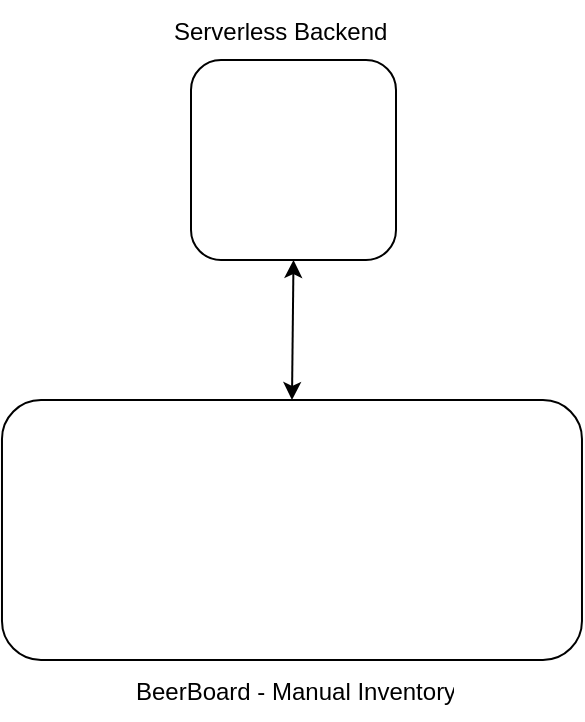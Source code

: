 <mxfile version="20.2.4" type="device"><diagram id="OIiKpBjs8dlK59UAWHLQ" name="Page-1"><mxGraphModel dx="1038" dy="479" grid="1" gridSize="10" guides="1" tooltips="1" connect="1" arrows="1" fold="1" page="1" pageScale="1" pageWidth="827" pageHeight="1169" math="0" shadow="0"><root><mxCell id="0"/><mxCell id="1" parent="0"/><mxCell id="cY4ILP6YbzT_T6Sj0T3--1" value="" style="rounded=1;whiteSpace=wrap;html=1;" vertex="1" parent="1"><mxGeometry x="260.99" y="260" width="290" height="130" as="geometry"/></mxCell><mxCell id="cY4ILP6YbzT_T6Sj0T3--2" value="BeerBoard - Manual Inventory" style="text;strokeColor=none;fillColor=none;align=left;verticalAlign=middle;spacingLeft=4;spacingRight=4;overflow=hidden;points=[[0,0.5],[1,0.5]];portConstraint=eastwest;rotatable=0;" vertex="1" parent="1"><mxGeometry x="321.98" y="390" width="170" height="30" as="geometry"/></mxCell><mxCell id="cY4ILP6YbzT_T6Sj0T3--3" value="" style="rounded=1;whiteSpace=wrap;html=1;" vertex="1" parent="1"><mxGeometry x="355.5" y="90" width="102.5" height="100" as="geometry"/></mxCell><mxCell id="cY4ILP6YbzT_T6Sj0T3--4" value="Serverless Backend" style="text;strokeColor=none;fillColor=none;align=left;verticalAlign=middle;spacingLeft=4;spacingRight=4;overflow=hidden;points=[[0,0.5],[1,0.5]];portConstraint=eastwest;rotatable=0;" vertex="1" parent="1"><mxGeometry x="340.99" y="60" width="130" height="30" as="geometry"/></mxCell><mxCell id="cY4ILP6YbzT_T6Sj0T3--5" value="" style="shape=image;imageAspect=0;aspect=fixed;verticalLabelPosition=bottom;verticalAlign=top;image=https://images.squarespace-cdn.com/content/v1/51814c87e4b0c1fda9c1fc50/1528473310893-RH0HG7R5C0QURMFQJBSU/600px-AWS_Lambda_logo.svg.png;" vertex="1" parent="1"><mxGeometry x="361.75" y="95" width="90" height="90" as="geometry"/></mxCell><mxCell id="cY4ILP6YbzT_T6Sj0T3--6" value="" style="shape=image;imageAspect=0;aspect=fixed;verticalLabelPosition=bottom;verticalAlign=top;image=https://res.cloudinary.com/practicaldev/image/fetch/s--Dfr0iwd6--/c_imagga_scale,f_auto,fl_progressive,h_420,q_auto,w_1000/https://thepracticaldev.s3.amazonaws.com/i/gw6b6sykbaajyzisp72c.png;" vertex="1" parent="1"><mxGeometry x="266.25" y="266" width="281.47" height="118" as="geometry"/></mxCell><mxCell id="cY4ILP6YbzT_T6Sj0T3--7" value="" style="endArrow=classic;startArrow=classic;html=1;rounded=0;entryX=0.5;entryY=1;entryDx=0;entryDy=0;exitX=0.5;exitY=0;exitDx=0;exitDy=0;" edge="1" parent="1" source="cY4ILP6YbzT_T6Sj0T3--1" target="cY4ILP6YbzT_T6Sj0T3--3"><mxGeometry width="50" height="50" relative="1" as="geometry"><mxPoint x="390" y="300" as="sourcePoint"/><mxPoint x="440" y="250" as="targetPoint"/></mxGeometry></mxCell></root></mxGraphModel></diagram></mxfile>